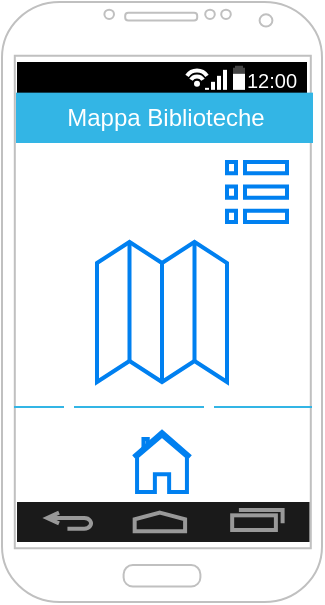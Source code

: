 <mxfile version="14.6.9" type="device"><diagram id="g8_x8_XC4z-AXxxCEiF9" name="Page-1"><mxGraphModel dx="868" dy="425" grid="1" gridSize="10" guides="1" tooltips="1" connect="1" arrows="1" fold="1" page="1" pageScale="1" pageWidth="827" pageHeight="1169" math="0" shadow="0"><root><mxCell id="0"/><mxCell id="1" parent="0"/><mxCell id="5XlBuxhOuM4WfrWocSlc-2" value="" style="verticalLabelPosition=bottom;verticalAlign=top;html=1;shadow=0;dashed=0;strokeWidth=1;shape=mxgraph.android.phone2;strokeColor=#c0c0c0;" vertex="1" parent="1"><mxGeometry x="290" y="210" width="160" height="300" as="geometry"/></mxCell><mxCell id="5XlBuxhOuM4WfrWocSlc-3" value="" style="strokeWidth=1;html=1;shadow=0;dashed=0;shape=mxgraph.android.statusBar;align=center;fillColor=#000000;strokeColor=#ffffff;fontColor=#ffffff;fontSize=10;" vertex="1" parent="1"><mxGeometry x="297.5" y="240" width="145" height="15.83" as="geometry"/></mxCell><mxCell id="5XlBuxhOuM4WfrWocSlc-4" value="&lt;font style=&quot;font-size: 12px&quot;&gt;Mappa Biblioteche&lt;/font&gt;" style="whiteSpace=wrap;html=1;shadow=0;dashed=0;fontSize=10;align=center;fillColor=#33b5e5;strokeColor=#33B5E5;fontColor=#FFFFFF;" vertex="1" parent="1"><mxGeometry x="297.5" y="255.83" width="147.5" height="24.17" as="geometry"/></mxCell><mxCell id="5XlBuxhOuM4WfrWocSlc-6" value="" style="html=1;verticalLabelPosition=bottom;align=center;labelBackgroundColor=#ffffff;verticalAlign=top;strokeWidth=2;strokeColor=#0080F0;shadow=0;dashed=0;shape=mxgraph.ios7.icons.home;" vertex="1" parent="1"><mxGeometry x="355.75" y="425" width="28.5" height="30" as="geometry"/></mxCell><mxCell id="5XlBuxhOuM4WfrWocSlc-7" value="" style="verticalLabelPosition=bottom;verticalAlign=top;html=1;shadow=0;dashed=0;strokeWidth=2;shape=mxgraph.android.navigation_bar_1;fillColor=#1A1A1A;strokeColor=#999999;" vertex="1" parent="1"><mxGeometry x="297.5" y="460" width="146.25" height="20" as="geometry"/></mxCell><mxCell id="5XlBuxhOuM4WfrWocSlc-8" value="" style="verticalLabelPosition=bottom;verticalAlign=top;html=1;shadow=0;dashed=0;strokeWidth=1;shape=mxgraph.android.indeterminate_progress_bar;strokeColor=#33B5E5;pointerEvents=1" vertex="1" parent="1"><mxGeometry x="296" y="410" width="149" height="5" as="geometry"/></mxCell><mxCell id="5XlBuxhOuM4WfrWocSlc-9" value="" style="html=1;verticalLabelPosition=bottom;align=center;labelBackgroundColor=#ffffff;verticalAlign=top;strokeWidth=2;strokeColor=#0080F0;shadow=0;dashed=0;shape=mxgraph.ios7.icons.map;" vertex="1" parent="1"><mxGeometry x="337.5" y="330" width="65" height="70" as="geometry"/></mxCell><mxCell id="5XlBuxhOuM4WfrWocSlc-10" value="" style="html=1;verticalLabelPosition=bottom;align=center;labelBackgroundColor=#ffffff;verticalAlign=top;strokeWidth=2;strokeColor=#0080F0;shadow=0;dashed=0;shape=mxgraph.ios7.icons.preferences;pointerEvents=1" vertex="1" parent="1"><mxGeometry x="402.5" y="290" width="30" height="30" as="geometry"/></mxCell></root></mxGraphModel></diagram></mxfile>